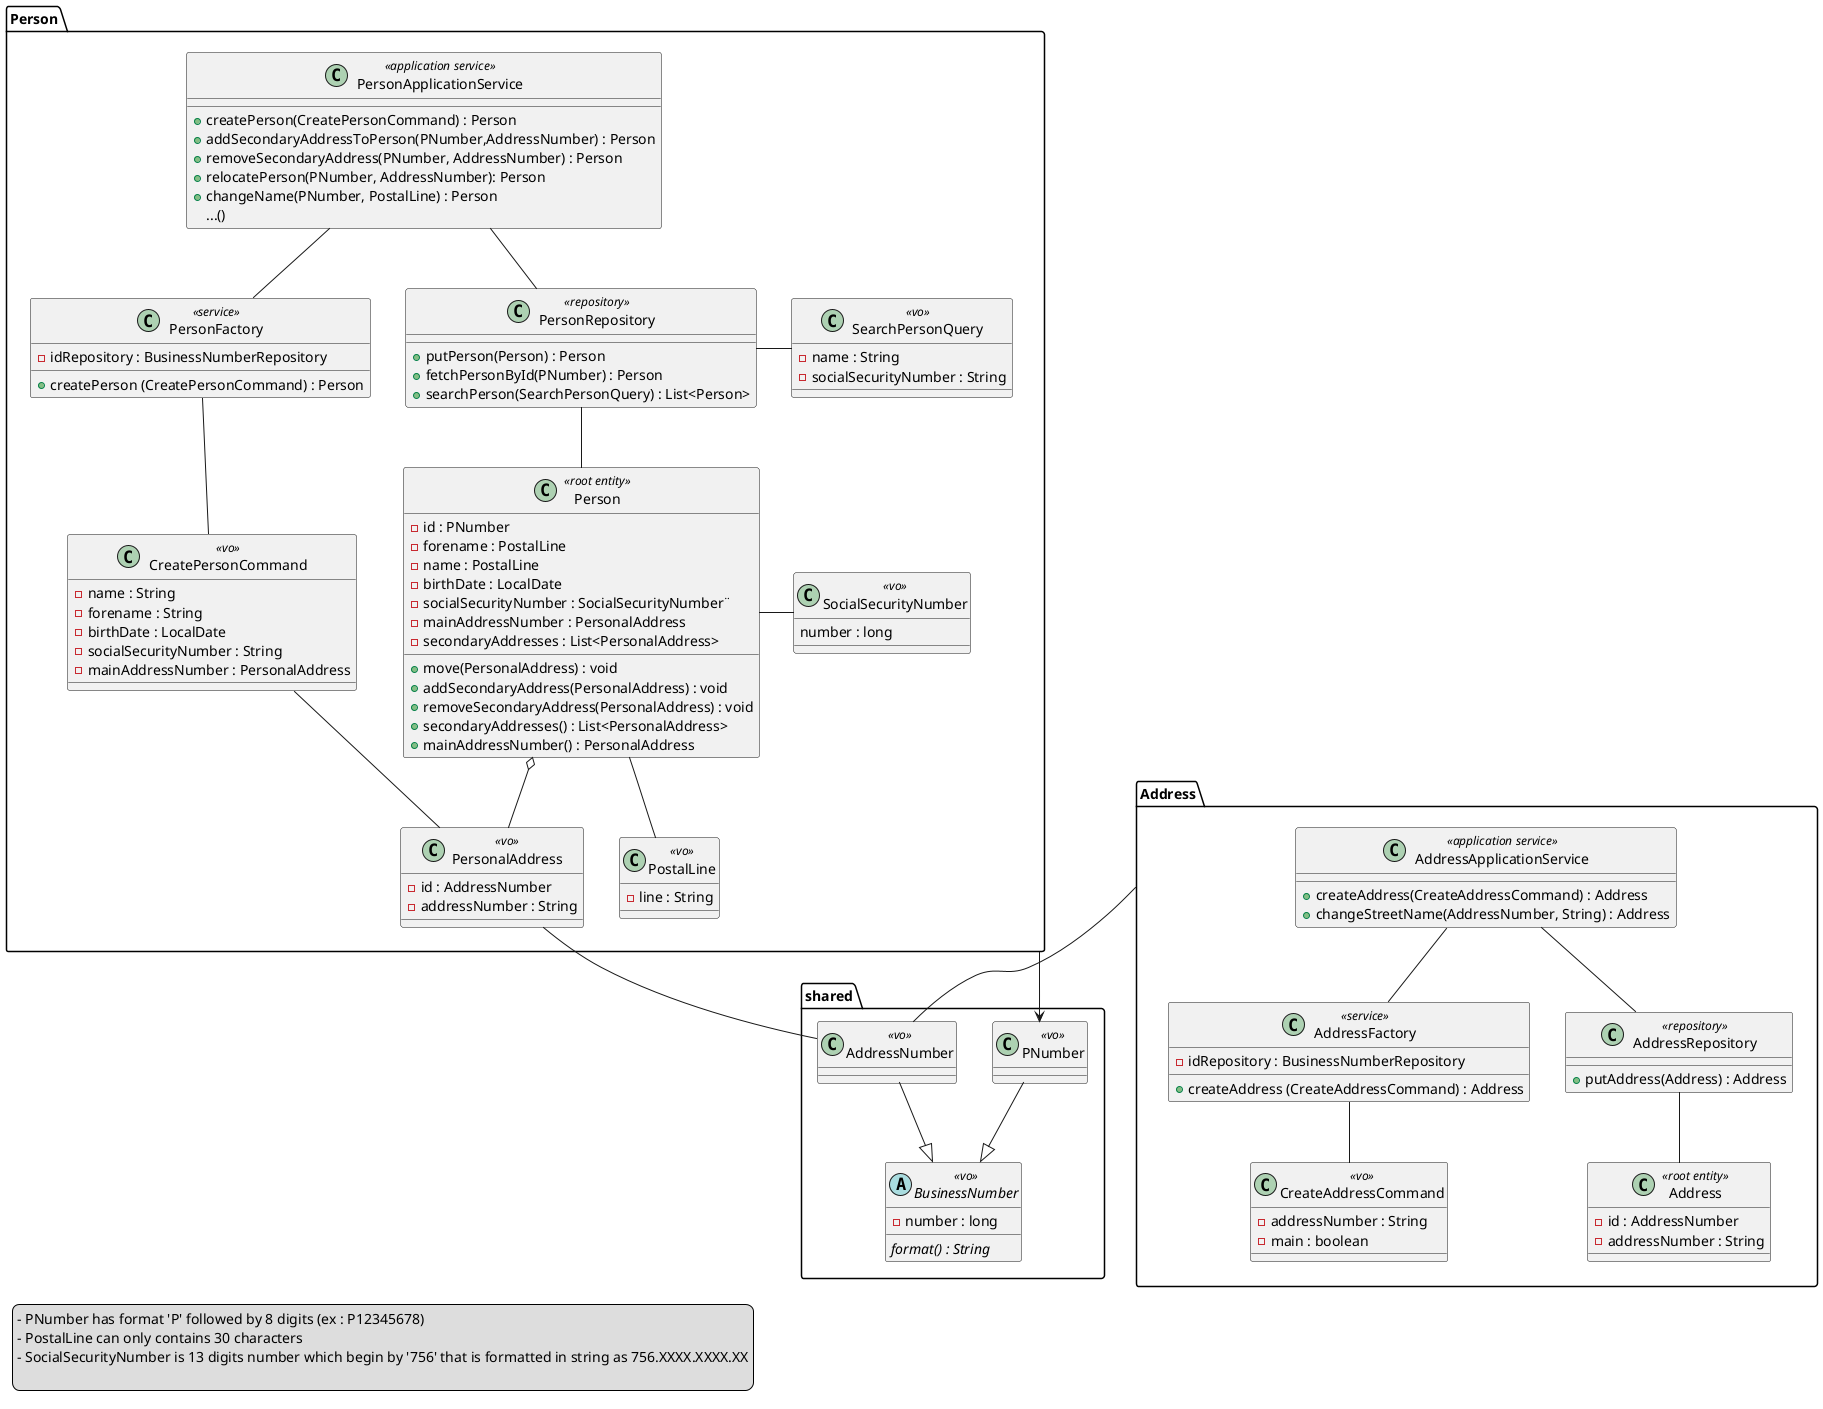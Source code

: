 @startuml
package Person {
    class PersonApplicationService <<application service>> {
        + createPerson(CreatePersonCommand) : Person
        + addSecondaryAddressToPerson(PNumber,AddressNumber) : Person
        + removeSecondaryAddress(PNumber, AddressNumber) : Person
        + relocatePerson(PNumber, AddressNumber): Person
        + changeName(PNumber, PostalLine) : Person
        ...()
    }
    class PersonFactory <<service>> {
        - idRepository : BusinessNumberRepository
        + createPerson (CreatePersonCommand) : Person
    }
    class PersonRepository <<repository>> {
        + putPerson(Person) : Person
        + fetchPersonById(PNumber) : Person
        + searchPerson(SearchPersonQuery) : List<Person>
    }
    class CreatePersonCommand <<vo>> {
        - name : String
        - forename : String
        - birthDate : LocalDate
        - socialSecurityNumber : String
        - mainAddressNumber : PersonalAddress
    }
    class SearchPersonQuery <<vo>> {
        - name : String
        - socialSecurityNumber : String
    }
    class Person <<root entity>> {
        - id : PNumber
        - forename : PostalLine
        - name : PostalLine
        - birthDate : LocalDate
        - socialSecurityNumber : SocialSecurityNumber¨
        - mainAddressNumber : PersonalAddress
        - secondaryAddresses : List<PersonalAddress>
        + move(PersonalAddress) : void
        + addSecondaryAddress(PersonalAddress) : void
        + removeSecondaryAddress(PersonalAddress) : void
        + secondaryAddresses() : List<PersonalAddress>
        + mainAddressNumber() : PersonalAddress
    }
    class PersonalAddress <<vo>> {
        - id : AddressNumber
        - addressNumber : String
    }
    class PostalLine <<vo>> {
        - line : String
    }
    class SocialSecurityNumber <<vo>> {
        number : long
    }
    PersonApplicationService -- PersonFactory
    PersonApplicationService -- PersonRepository

    PersonFactory -- CreatePersonCommand

    PersonRepository -- Person
    PersonRepository -right- SearchPersonQuery

    Person -- PostalLine
    Person o-- PersonalAddress
    Person -right- SocialSecurityNumber

    CreatePersonCommand -- PersonalAddress

}

package Address {
    class AddressApplicationService <<application service>> {
        + createAddress(CreateAddressCommand) : Address
        + changeStreetName(AddressNumber, String) : Address
    }
    class AddressFactory <<service>> {
        - idRepository : BusinessNumberRepository
        + createAddress (CreateAddressCommand) : Address
    }
    class AddressRepository <<repository>> {
        + putAddress(Address) : Address
    }
    class CreateAddressCommand <<vo>> {
        - addressNumber : String
        - main : boolean
    }
    class Address <<root entity>> {
        - id : AddressNumber
        - addressNumber : String
    }

    AddressApplicationService -- AddressRepository
    AddressApplicationService -- AddressFactory

    AddressFactory -- CreateAddressCommand

    AddressRepository -- Address
}

package shared {
    class AddressNumber <<vo>>
    class PNumber <<vo>>

    abstract BusinessNumber <<vo>> {
        - number : long
        {abstract} format() : String
    }

    PNumber --|> BusinessNumber
    
    AddressNumber --|> BusinessNumber
}

Address -- AddressNumber
PersonalAddress -- AddressNumber
Person -> PNumber

legend left
- PNumber has format 'P' followed by 8 digits (ex : P12345678)
- PostalLine can only contains 30 characters
- SocialSecurityNumber is 13 digits number which begin by '756' that is formatted in string as 756.XXXX.XXXX.XX

end legend

@enduml